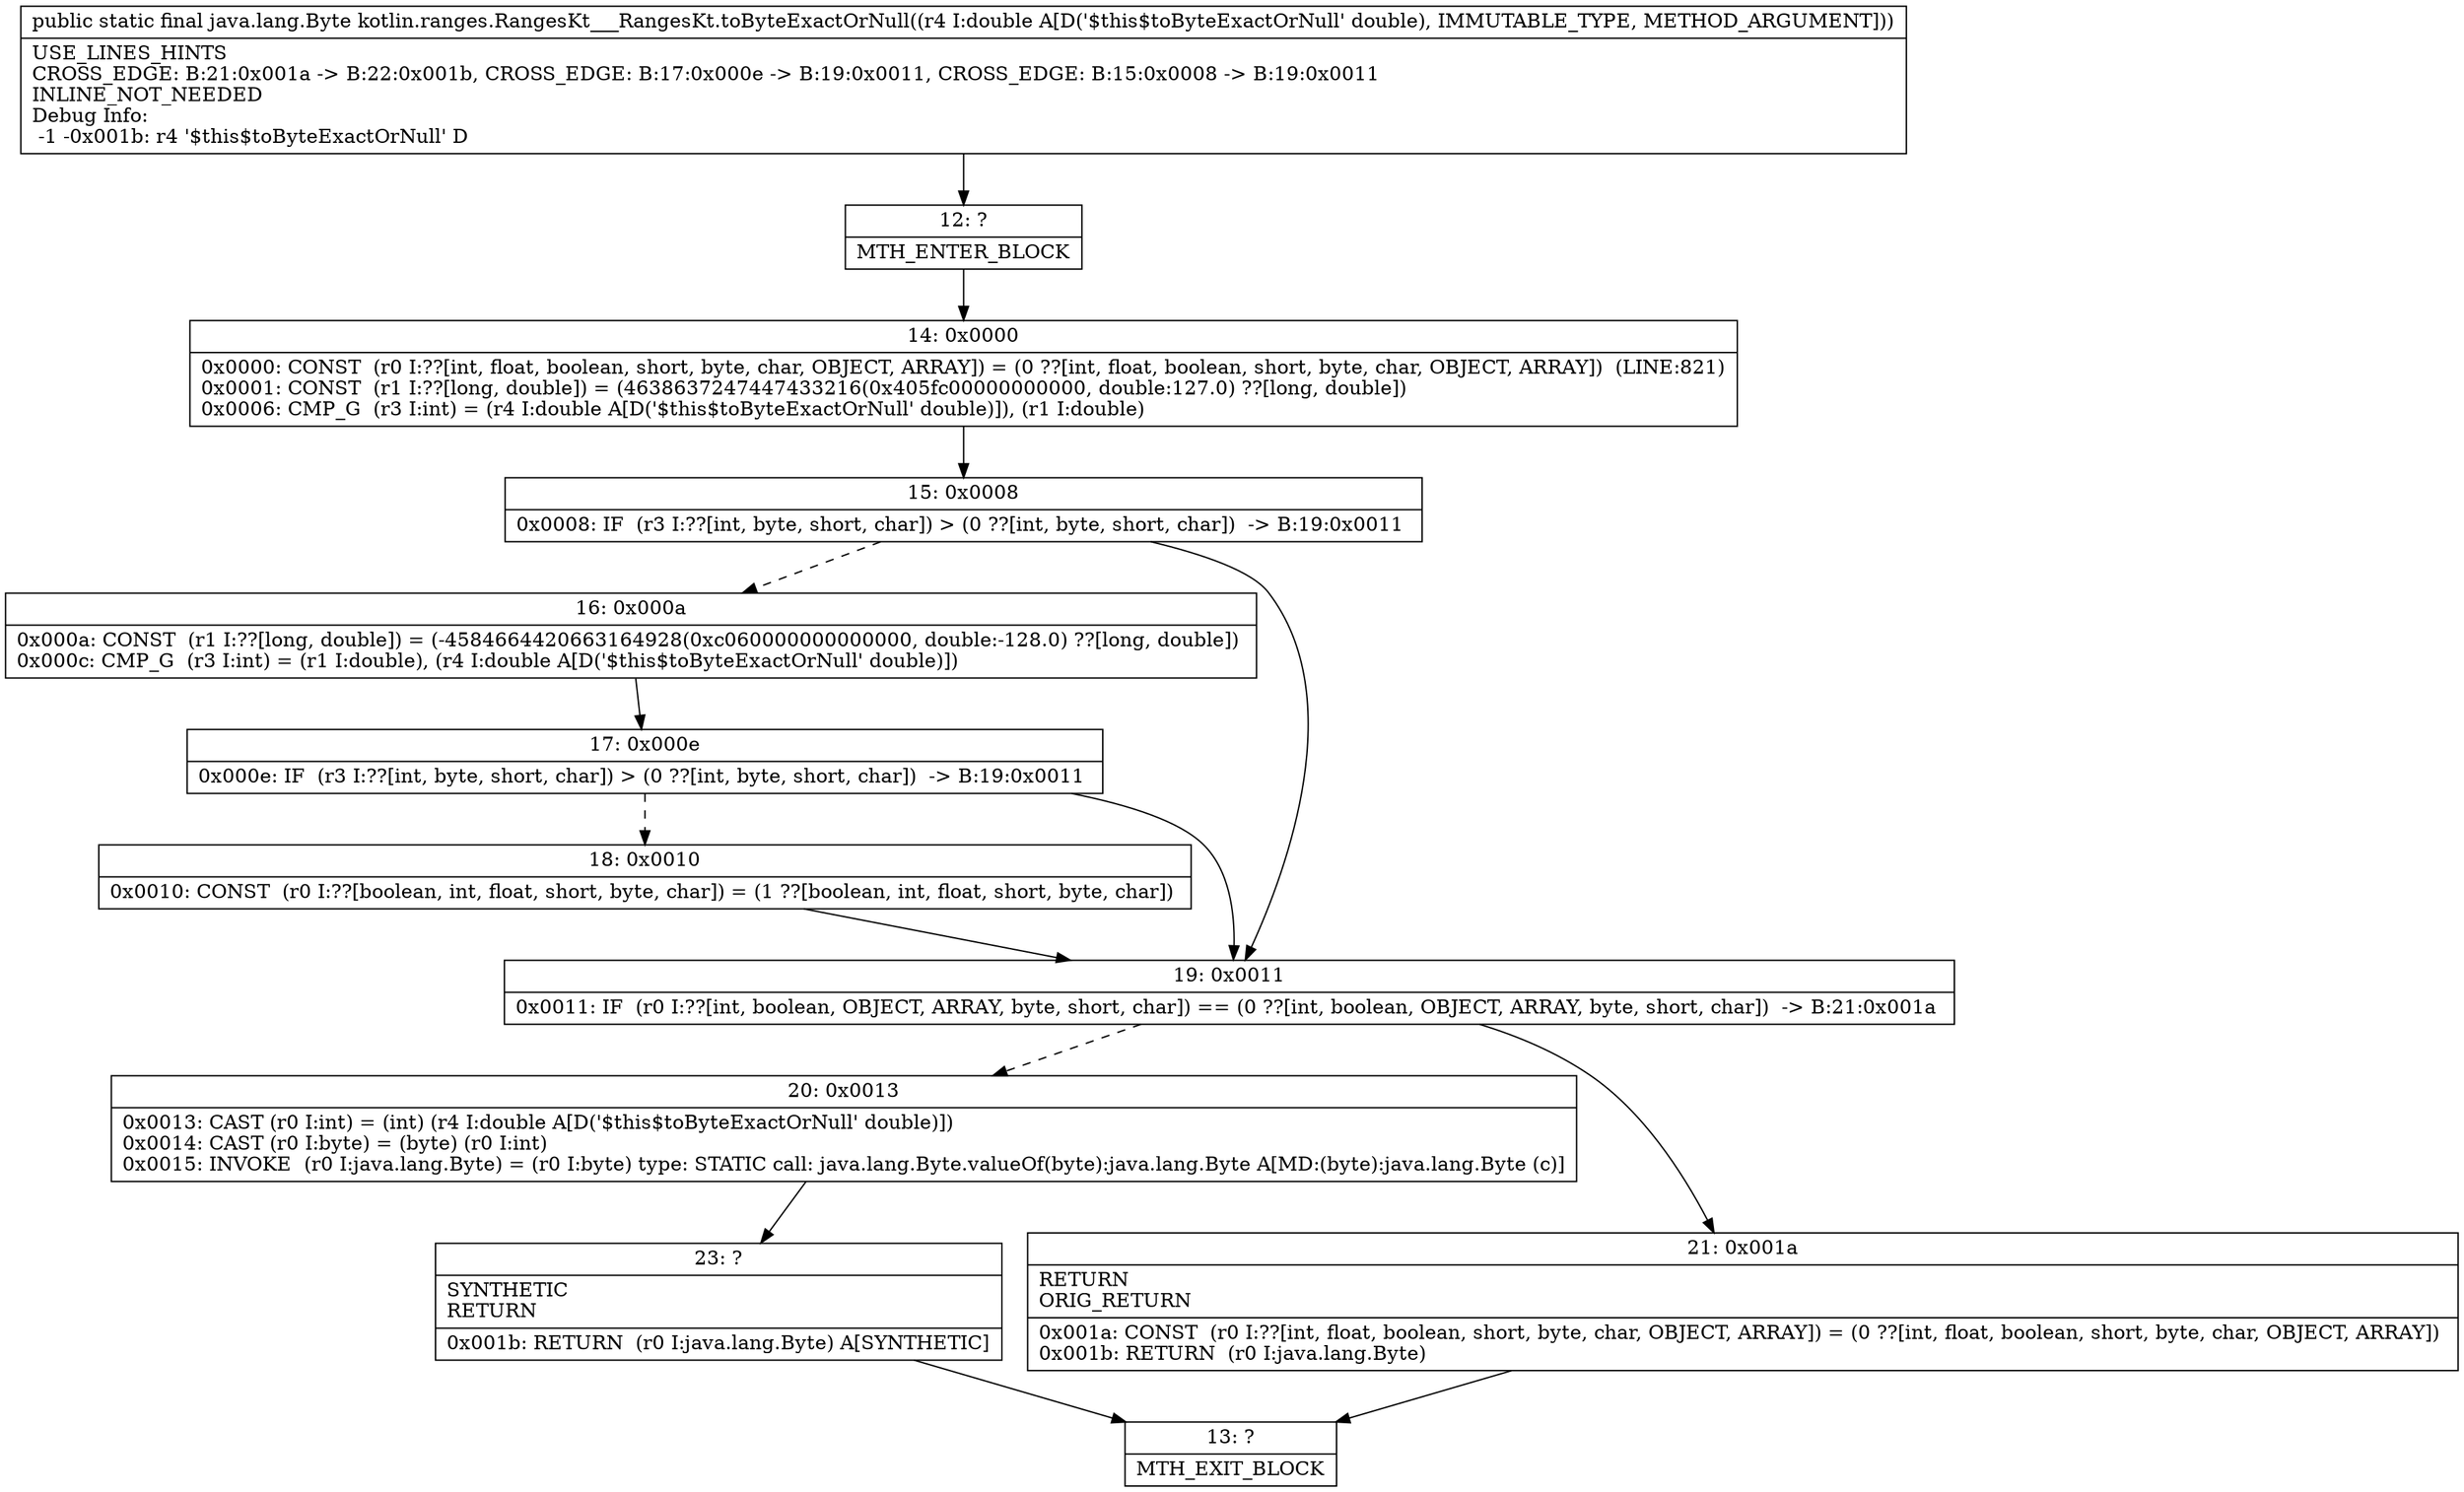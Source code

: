 digraph "CFG forkotlin.ranges.RangesKt___RangesKt.toByteExactOrNull(D)Ljava\/lang\/Byte;" {
Node_12 [shape=record,label="{12\:\ ?|MTH_ENTER_BLOCK\l}"];
Node_14 [shape=record,label="{14\:\ 0x0000|0x0000: CONST  (r0 I:??[int, float, boolean, short, byte, char, OBJECT, ARRAY]) = (0 ??[int, float, boolean, short, byte, char, OBJECT, ARRAY])  (LINE:821)\l0x0001: CONST  (r1 I:??[long, double]) = (4638637247447433216(0x405fc00000000000, double:127.0) ??[long, double]) \l0x0006: CMP_G  (r3 I:int) = (r4 I:double A[D('$this$toByteExactOrNull' double)]), (r1 I:double) \l}"];
Node_15 [shape=record,label="{15\:\ 0x0008|0x0008: IF  (r3 I:??[int, byte, short, char]) \> (0 ??[int, byte, short, char])  \-\> B:19:0x0011 \l}"];
Node_16 [shape=record,label="{16\:\ 0x000a|0x000a: CONST  (r1 I:??[long, double]) = (\-4584664420663164928(0xc060000000000000, double:\-128.0) ??[long, double]) \l0x000c: CMP_G  (r3 I:int) = (r1 I:double), (r4 I:double A[D('$this$toByteExactOrNull' double)]) \l}"];
Node_17 [shape=record,label="{17\:\ 0x000e|0x000e: IF  (r3 I:??[int, byte, short, char]) \> (0 ??[int, byte, short, char])  \-\> B:19:0x0011 \l}"];
Node_18 [shape=record,label="{18\:\ 0x0010|0x0010: CONST  (r0 I:??[boolean, int, float, short, byte, char]) = (1 ??[boolean, int, float, short, byte, char]) \l}"];
Node_19 [shape=record,label="{19\:\ 0x0011|0x0011: IF  (r0 I:??[int, boolean, OBJECT, ARRAY, byte, short, char]) == (0 ??[int, boolean, OBJECT, ARRAY, byte, short, char])  \-\> B:21:0x001a \l}"];
Node_20 [shape=record,label="{20\:\ 0x0013|0x0013: CAST (r0 I:int) = (int) (r4 I:double A[D('$this$toByteExactOrNull' double)]) \l0x0014: CAST (r0 I:byte) = (byte) (r0 I:int) \l0x0015: INVOKE  (r0 I:java.lang.Byte) = (r0 I:byte) type: STATIC call: java.lang.Byte.valueOf(byte):java.lang.Byte A[MD:(byte):java.lang.Byte (c)]\l}"];
Node_23 [shape=record,label="{23\:\ ?|SYNTHETIC\lRETURN\l|0x001b: RETURN  (r0 I:java.lang.Byte) A[SYNTHETIC]\l}"];
Node_13 [shape=record,label="{13\:\ ?|MTH_EXIT_BLOCK\l}"];
Node_21 [shape=record,label="{21\:\ 0x001a|RETURN\lORIG_RETURN\l|0x001a: CONST  (r0 I:??[int, float, boolean, short, byte, char, OBJECT, ARRAY]) = (0 ??[int, float, boolean, short, byte, char, OBJECT, ARRAY]) \l0x001b: RETURN  (r0 I:java.lang.Byte) \l}"];
MethodNode[shape=record,label="{public static final java.lang.Byte kotlin.ranges.RangesKt___RangesKt.toByteExactOrNull((r4 I:double A[D('$this$toByteExactOrNull' double), IMMUTABLE_TYPE, METHOD_ARGUMENT]))  | USE_LINES_HINTS\lCROSS_EDGE: B:21:0x001a \-\> B:22:0x001b, CROSS_EDGE: B:17:0x000e \-\> B:19:0x0011, CROSS_EDGE: B:15:0x0008 \-\> B:19:0x0011\lINLINE_NOT_NEEDED\lDebug Info:\l  \-1 \-0x001b: r4 '$this$toByteExactOrNull' D\l}"];
MethodNode -> Node_12;Node_12 -> Node_14;
Node_14 -> Node_15;
Node_15 -> Node_16[style=dashed];
Node_15 -> Node_19;
Node_16 -> Node_17;
Node_17 -> Node_18[style=dashed];
Node_17 -> Node_19;
Node_18 -> Node_19;
Node_19 -> Node_20[style=dashed];
Node_19 -> Node_21;
Node_20 -> Node_23;
Node_23 -> Node_13;
Node_21 -> Node_13;
}

